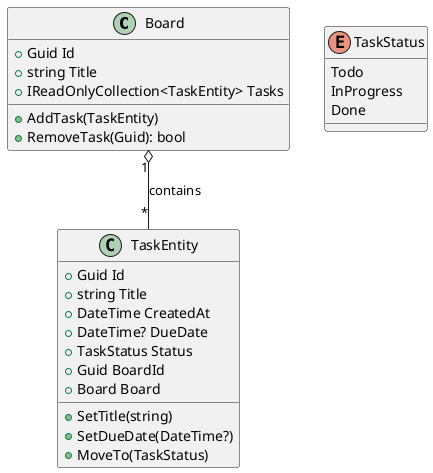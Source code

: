 @startuml
' Object model showing domain entities

class Board {
  +Guid Id
  +string Title
  +IReadOnlyCollection<TaskEntity> Tasks
  +AddTask(TaskEntity)
  +RemoveTask(Guid): bool
}

class TaskEntity {
  +Guid Id
  +string Title
  +DateTime CreatedAt
  +DateTime? DueDate
  +TaskStatus Status
  +Guid BoardId
  +Board Board
  +SetTitle(string)
  +SetDueDate(DateTime?)
  +MoveTo(TaskStatus)
}

enum TaskStatus {
  Todo
  InProgress
  Done
}

Board "1" o-- "*" TaskEntity : contains

@enduml
